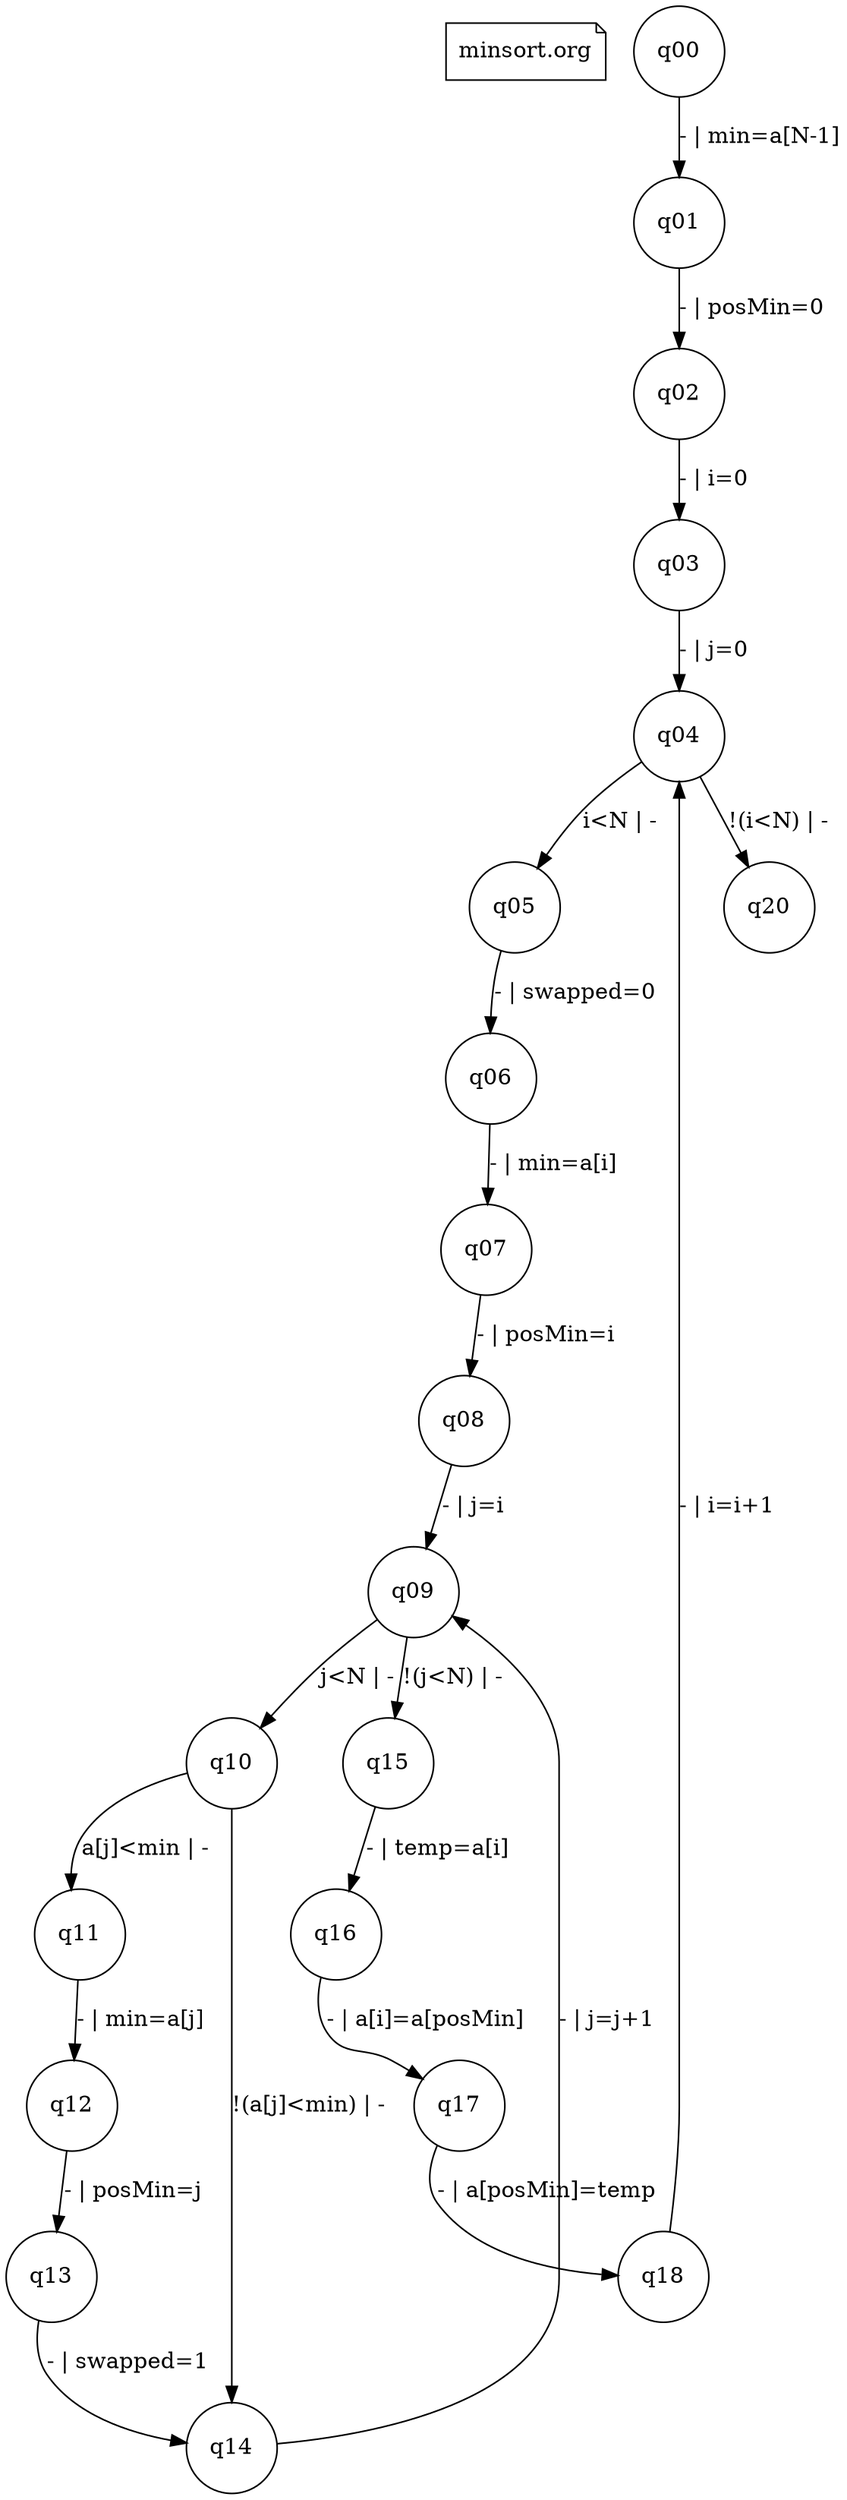 digraph fsmdIndot {

"minsort.org" [shape=note];
q00 [shape=circle];
q01 [shape=circle];
q00 -> q01 [label="- | min=a[N-1]"];
q01 [shape=circle];
q02 [shape=circle];
q01 -> q02 [label="- | posMin=0"];
q02 [shape=circle];
q03 [shape=circle];
q02 -> q03 [label="- | i=0"];
q03 [shape=circle];
q04 [shape=circle];
q03 -> q04 [label="- | j=0"];
q04 [shape=circle];
q05 [shape=circle];
q04 -> q05 [label="i<N | -"];
q20 [shape=circle];
q04 -> q20 [label="!(i<N) | -"];
q05 [shape=circle];
q06 [shape=circle];
q05 -> q06 [label="- | swapped=0"];
q06 [shape=circle];
q07 [shape=circle];
q06 -> q07 [label="- | min=a[i]"];
q07 [shape=circle];
q08 [shape=circle];
q07 -> q08 [label="- | posMin=i"];
q08 [shape=circle];
q09 [shape=circle];
q08 -> q09 [label="- | j=i"];
q09 [shape=circle];
q10 [shape=circle];
q09 -> q10 [label="j<N | -"];
q15 [shape=circle];
q09 -> q15 [label="!(j<N) | -"];
q10 [shape=circle];
q11 [shape=circle];
q10 -> q11 [label="a[j]<min | -"];
q14 [shape=circle];
q10 -> q14 [label="!(a[j]<min) | -"];
q11 [shape=circle];
q12 [shape=circle];
q11 -> q12 [label="- | min=a[j]"];
q12 [shape=circle];
q13 [shape=circle];
q12 -> q13 [label="- | posMin=j"];
q13 [shape=circle];
q14 [shape=circle];
q13 -> q14 [label="- | swapped=1"];
q14 [shape=circle];
q09 [shape=circle];
q14 -> q09 [label="- | j=j+1"];
q15 [shape=circle];
q16 [shape=circle];
q15 -> q16 [label="- | temp=a[i]"];
q16 [shape=circle];
q17 [shape=circle];
q16 -> q17 [label="- | a[i]=a[posMin]"];
q17 [shape=circle];
q18 [shape=circle];
q17 -> q18 [label="- | a[posMin]=temp"];
q18 [shape=circle];
q04 [shape=circle];
q18 -> q04 [label="- | i=i+1"];

}
